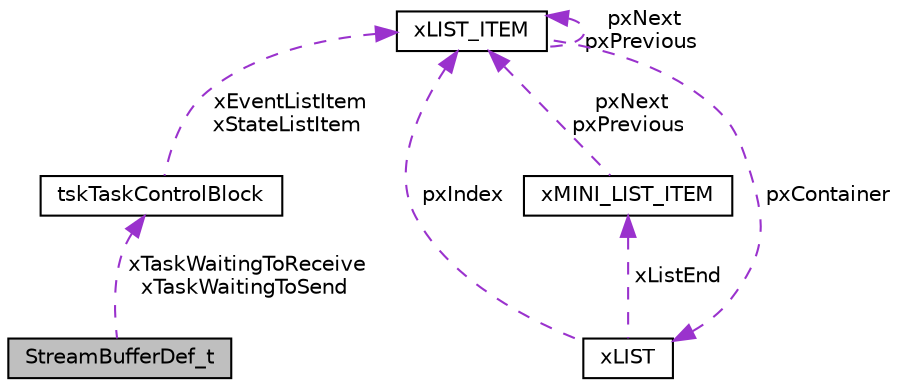 digraph "StreamBufferDef_t"
{
 // LATEX_PDF_SIZE
  edge [fontname="Helvetica",fontsize="10",labelfontname="Helvetica",labelfontsize="10"];
  node [fontname="Helvetica",fontsize="10",shape=record];
  Node1 [label="StreamBufferDef_t",height=0.2,width=0.4,color="black", fillcolor="grey75", style="filled", fontcolor="black",tooltip=" "];
  Node2 -> Node1 [dir="back",color="darkorchid3",fontsize="10",style="dashed",label=" xTaskWaitingToReceive\nxTaskWaitingToSend" ,fontname="Helvetica"];
  Node2 [label="tskTaskControlBlock",height=0.2,width=0.4,color="black", fillcolor="white", style="filled",URL="$structtsk_task_control_block.html",tooltip=" "];
  Node3 -> Node2 [dir="back",color="darkorchid3",fontsize="10",style="dashed",label=" xEventListItem\nxStateListItem" ,fontname="Helvetica"];
  Node3 [label="xLIST_ITEM",height=0.2,width=0.4,color="black", fillcolor="white", style="filled",URL="$structx_l_i_s_t___i_t_e_m.html",tooltip=" "];
  Node3 -> Node3 [dir="back",color="darkorchid3",fontsize="10",style="dashed",label=" pxNext\npxPrevious" ,fontname="Helvetica"];
  Node4 -> Node3 [dir="back",color="darkorchid3",fontsize="10",style="dashed",label=" pxContainer" ,fontname="Helvetica"];
  Node4 [label="xLIST",height=0.2,width=0.4,color="black", fillcolor="white", style="filled",URL="$structx_l_i_s_t.html",tooltip=" "];
  Node5 -> Node4 [dir="back",color="darkorchid3",fontsize="10",style="dashed",label=" xListEnd" ,fontname="Helvetica"];
  Node5 [label="xMINI_LIST_ITEM",height=0.2,width=0.4,color="black", fillcolor="white", style="filled",URL="$structx_m_i_n_i___l_i_s_t___i_t_e_m.html",tooltip=" "];
  Node3 -> Node5 [dir="back",color="darkorchid3",fontsize="10",style="dashed",label=" pxNext\npxPrevious" ,fontname="Helvetica"];
  Node3 -> Node4 [dir="back",color="darkorchid3",fontsize="10",style="dashed",label=" pxIndex" ,fontname="Helvetica"];
}
